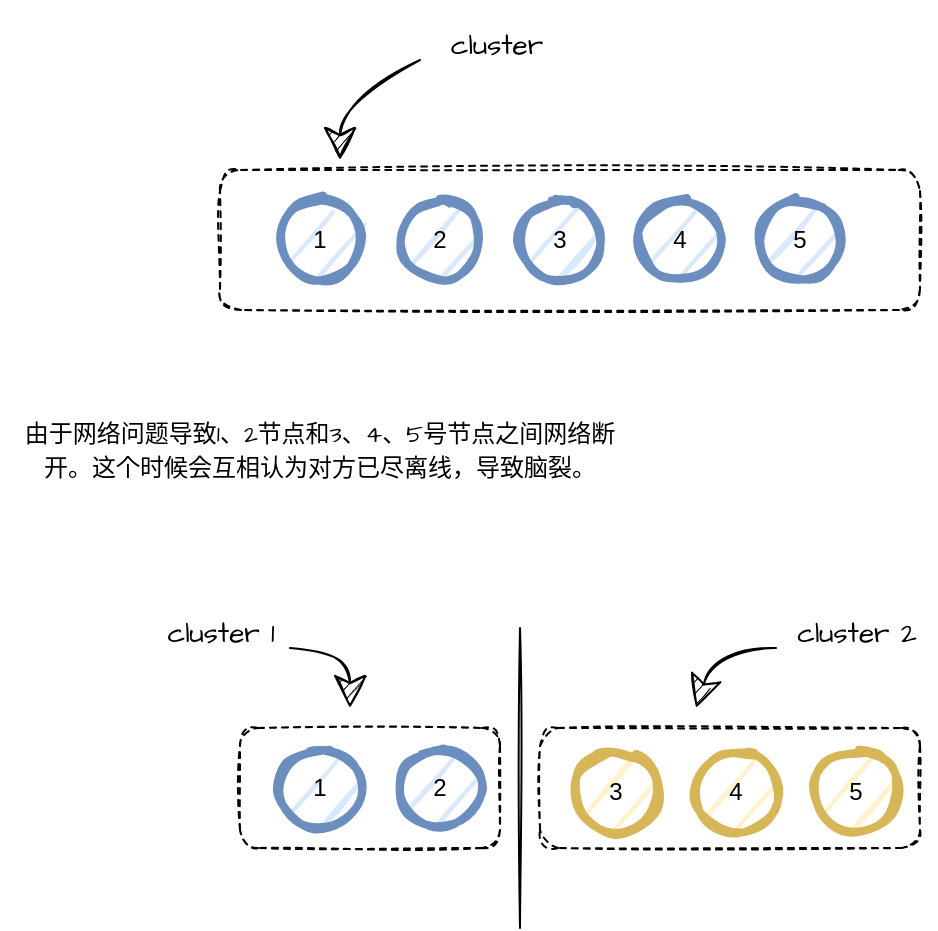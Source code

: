 <mxfile version="20.2.1" type="github">
  <diagram id="_nFbhZWRcSeFeAbyIk7h" name="第 1 页">
    <mxGraphModel dx="1141" dy="634" grid="1" gridSize="10" guides="1" tooltips="1" connect="1" arrows="1" fold="1" page="1" pageScale="1" pageWidth="827" pageHeight="1169" math="0" shadow="0">
      <root>
        <mxCell id="0" />
        <mxCell id="1" parent="0" />
        <mxCell id="wHOBIohsaAARMyjnAL8D-20" value="" style="rounded=1;whiteSpace=wrap;html=1;sketch=1;hachureGap=4;fontFamily=Architects Daughter;fontSource=https%3A%2F%2Ffonts.googleapis.com%2Fcss%3Ffamily%3DArchitects%2BDaughter;fontSize=20;dashed=1;" vertex="1" parent="1">
          <mxGeometry x="150" y="165" width="350" height="70" as="geometry" />
        </mxCell>
        <mxCell id="wHOBIohsaAARMyjnAL8D-19" value="" style="rounded=1;whiteSpace=wrap;html=1;sketch=1;hachureGap=4;fontFamily=Architects Daughter;fontSource=https%3A%2F%2Ffonts.googleapis.com%2Fcss%3Ffamily%3DArchitects%2BDaughter;fontSize=20;dashed=1;" vertex="1" parent="1">
          <mxGeometry x="310" y="444" width="190" height="60" as="geometry" />
        </mxCell>
        <mxCell id="wHOBIohsaAARMyjnAL8D-18" value="" style="rounded=1;whiteSpace=wrap;html=1;sketch=1;hachureGap=4;fontFamily=Architects Daughter;fontSource=https%3A%2F%2Ffonts.googleapis.com%2Fcss%3Ffamily%3DArchitects%2BDaughter;fontSize=20;dashed=1;" vertex="1" parent="1">
          <mxGeometry x="160" y="444" width="130" height="60" as="geometry" />
        </mxCell>
        <mxCell id="wHOBIohsaAARMyjnAL8D-1" value="1" style="ellipse;whiteSpace=wrap;html=1;aspect=fixed;strokeWidth=4;sketch=1;fillColor=#dae8fc;strokeColor=#6c8ebf;" vertex="1" parent="1">
          <mxGeometry x="180" y="180" width="40" height="40" as="geometry" />
        </mxCell>
        <mxCell id="wHOBIohsaAARMyjnAL8D-8" value="2" style="ellipse;whiteSpace=wrap;html=1;aspect=fixed;strokeWidth=4;sketch=1;fillColor=#dae8fc;strokeColor=#6c8ebf;" vertex="1" parent="1">
          <mxGeometry x="240" y="180" width="40" height="40" as="geometry" />
        </mxCell>
        <mxCell id="wHOBIohsaAARMyjnAL8D-9" value="3" style="ellipse;whiteSpace=wrap;html=1;aspect=fixed;strokeWidth=4;sketch=1;fillColor=#dae8fc;strokeColor=#6c8ebf;" vertex="1" parent="1">
          <mxGeometry x="300" y="180" width="40" height="40" as="geometry" />
        </mxCell>
        <mxCell id="wHOBIohsaAARMyjnAL8D-10" value="4" style="ellipse;whiteSpace=wrap;html=1;aspect=fixed;strokeWidth=4;sketch=1;fillColor=#dae8fc;strokeColor=#6c8ebf;" vertex="1" parent="1">
          <mxGeometry x="360" y="180" width="40" height="40" as="geometry" />
        </mxCell>
        <mxCell id="wHOBIohsaAARMyjnAL8D-11" value="5" style="ellipse;whiteSpace=wrap;html=1;aspect=fixed;strokeWidth=4;sketch=1;fillColor=#dae8fc;strokeColor=#6c8ebf;" vertex="1" parent="1">
          <mxGeometry x="420" y="180" width="40" height="40" as="geometry" />
        </mxCell>
        <mxCell id="wHOBIohsaAARMyjnAL8D-12" value="1" style="ellipse;whiteSpace=wrap;html=1;aspect=fixed;strokeWidth=4;sketch=1;fillColor=#dae8fc;strokeColor=#6c8ebf;" vertex="1" parent="1">
          <mxGeometry x="180" y="454" width="40" height="40" as="geometry" />
        </mxCell>
        <mxCell id="wHOBIohsaAARMyjnAL8D-13" value="2" style="ellipse;whiteSpace=wrap;html=1;aspect=fixed;strokeWidth=4;sketch=1;fillColor=#dae8fc;strokeColor=#6c8ebf;" vertex="1" parent="1">
          <mxGeometry x="240" y="454" width="40" height="40" as="geometry" />
        </mxCell>
        <mxCell id="wHOBIohsaAARMyjnAL8D-14" value="3" style="ellipse;whiteSpace=wrap;html=1;aspect=fixed;strokeWidth=4;sketch=1;fillColor=#fff2cc;strokeColor=#d6b656;" vertex="1" parent="1">
          <mxGeometry x="328" y="456" width="40" height="40" as="geometry" />
        </mxCell>
        <mxCell id="wHOBIohsaAARMyjnAL8D-15" value="4" style="ellipse;whiteSpace=wrap;html=1;aspect=fixed;strokeWidth=4;sketch=1;fillColor=#fff2cc;strokeColor=#d6b656;" vertex="1" parent="1">
          <mxGeometry x="388" y="456" width="40" height="40" as="geometry" />
        </mxCell>
        <mxCell id="wHOBIohsaAARMyjnAL8D-16" value="5" style="ellipse;whiteSpace=wrap;html=1;aspect=fixed;strokeWidth=4;sketch=1;fillColor=#fff2cc;strokeColor=#d6b656;" vertex="1" parent="1">
          <mxGeometry x="448" y="456" width="40" height="40" as="geometry" />
        </mxCell>
        <mxCell id="wHOBIohsaAARMyjnAL8D-17" value="" style="endArrow=none;html=1;rounded=0;sketch=1;hachureGap=4;fontFamily=Architects Daughter;fontSource=https%3A%2F%2Ffonts.googleapis.com%2Fcss%3Ffamily%3DArchitects%2BDaughter;fontSize=16;startSize=14;endSize=14;sourcePerimeterSpacing=8;targetPerimeterSpacing=8;curved=1;" edge="1" parent="1">
          <mxGeometry width="50" height="50" relative="1" as="geometry">
            <mxPoint x="300" y="394" as="sourcePoint" />
            <mxPoint x="300" y="544" as="targetPoint" />
            <Array as="points">
              <mxPoint x="300" y="474" />
            </Array>
          </mxGeometry>
        </mxCell>
        <mxCell id="wHOBIohsaAARMyjnAL8D-21" value="" style="endArrow=classic;html=1;rounded=0;sketch=1;hachureGap=4;fontFamily=Architects Daughter;fontSource=https%3A%2F%2Ffonts.googleapis.com%2Fcss%3Ffamily%3DArchitects%2BDaughter;fontSize=16;startSize=14;endSize=14;sourcePerimeterSpacing=8;targetPerimeterSpacing=8;curved=1;" edge="1" parent="1">
          <mxGeometry width="50" height="50" relative="1" as="geometry">
            <mxPoint x="185" y="404" as="sourcePoint" />
            <mxPoint x="215" y="434" as="targetPoint" />
            <Array as="points">
              <mxPoint x="215" y="404" />
            </Array>
          </mxGeometry>
        </mxCell>
        <mxCell id="wHOBIohsaAARMyjnAL8D-24" value="&lt;font style=&quot;font-size: 14px;&quot;&gt;cluster 1&lt;/font&gt;" style="text;html=1;align=center;verticalAlign=middle;resizable=0;points=[];autosize=1;strokeColor=none;fillColor=none;fontSize=20;fontFamily=Architects Daughter;" vertex="1" parent="1">
          <mxGeometry x="110" y="374" width="80" height="40" as="geometry" />
        </mxCell>
        <mxCell id="wHOBIohsaAARMyjnAL8D-25" value="" style="endArrow=classic;html=1;rounded=0;sketch=1;hachureGap=4;fontFamily=Architects Daughter;fontSource=https%3A%2F%2Ffonts.googleapis.com%2Fcss%3Ffamily%3DArchitects%2BDaughter;fontSize=14;startSize=14;endSize=14;sourcePerimeterSpacing=8;targetPerimeterSpacing=8;curved=1;" edge="1" parent="1">
          <mxGeometry width="50" height="50" relative="1" as="geometry">
            <mxPoint x="428" y="404" as="sourcePoint" />
            <mxPoint x="388" y="434" as="targetPoint" />
            <Array as="points">
              <mxPoint x="398" y="404" />
            </Array>
          </mxGeometry>
        </mxCell>
        <mxCell id="wHOBIohsaAARMyjnAL8D-26" value="&lt;font style=&quot;font-size: 14px;&quot;&gt;cluster 2&lt;/font&gt;" style="text;html=1;align=center;verticalAlign=middle;resizable=0;points=[];autosize=1;strokeColor=none;fillColor=none;fontSize=20;fontFamily=Architects Daughter;" vertex="1" parent="1">
          <mxGeometry x="428" y="374" width="80" height="40" as="geometry" />
        </mxCell>
        <mxCell id="wHOBIohsaAARMyjnAL8D-27" value="" style="endArrow=classic;html=1;rounded=0;sketch=1;hachureGap=4;fontFamily=Architects Daughter;fontSource=https%3A%2F%2Ffonts.googleapis.com%2Fcss%3Ffamily%3DArchitects%2BDaughter;fontSize=16;startSize=14;endSize=14;sourcePerimeterSpacing=8;targetPerimeterSpacing=8;curved=1;" edge="1" parent="1">
          <mxGeometry width="50" height="50" relative="1" as="geometry">
            <mxPoint x="250" y="110" as="sourcePoint" />
            <mxPoint x="210" y="160" as="targetPoint" />
            <Array as="points">
              <mxPoint x="210" y="130" />
            </Array>
          </mxGeometry>
        </mxCell>
        <mxCell id="wHOBIohsaAARMyjnAL8D-28" value="&lt;font style=&quot;font-size: 14px;&quot;&gt;cluster&lt;/font&gt;" style="text;html=1;align=center;verticalAlign=middle;resizable=0;points=[];autosize=1;strokeColor=none;fillColor=none;fontSize=20;fontFamily=Architects Daughter;" vertex="1" parent="1">
          <mxGeometry x="253" y="80" width="70" height="40" as="geometry" />
        </mxCell>
        <mxCell id="wHOBIohsaAARMyjnAL8D-29" value="&lt;font style=&quot;font-size: 12px;&quot;&gt;由于网络问题导致1、2节点和3、4、5号节点之间网络断开。这个时候会互相认为对方已尽离线，导致脑裂。&lt;/font&gt;" style="text;html=1;strokeColor=none;fillColor=none;align=center;verticalAlign=middle;whiteSpace=wrap;rounded=0;dashed=1;sketch=1;hachureGap=4;fontFamily=Architects Daughter;fontSource=https%3A%2F%2Ffonts.googleapis.com%2Fcss%3Ffamily%3DArchitects%2BDaughter;fontSize=14;" vertex="1" parent="1">
          <mxGeometry x="40" y="280" width="320" height="50" as="geometry" />
        </mxCell>
      </root>
    </mxGraphModel>
  </diagram>
</mxfile>
